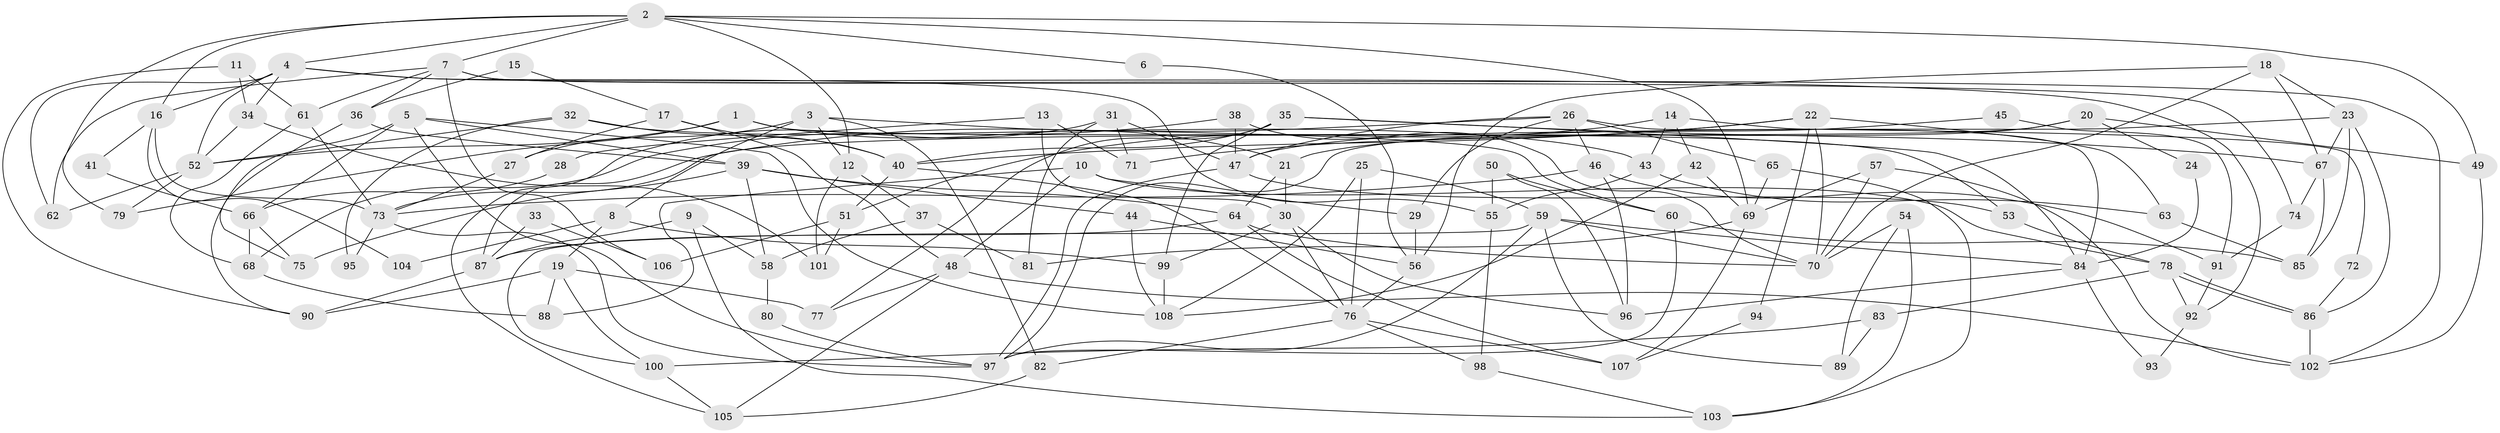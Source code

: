 // Generated by graph-tools (version 1.1) at 2025/11/02/27/25 16:11:16]
// undirected, 108 vertices, 216 edges
graph export_dot {
graph [start="1"]
  node [color=gray90,style=filled];
  1;
  2;
  3;
  4;
  5;
  6;
  7;
  8;
  9;
  10;
  11;
  12;
  13;
  14;
  15;
  16;
  17;
  18;
  19;
  20;
  21;
  22;
  23;
  24;
  25;
  26;
  27;
  28;
  29;
  30;
  31;
  32;
  33;
  34;
  35;
  36;
  37;
  38;
  39;
  40;
  41;
  42;
  43;
  44;
  45;
  46;
  47;
  48;
  49;
  50;
  51;
  52;
  53;
  54;
  55;
  56;
  57;
  58;
  59;
  60;
  61;
  62;
  63;
  64;
  65;
  66;
  67;
  68;
  69;
  70;
  71;
  72;
  73;
  74;
  75;
  76;
  77;
  78;
  79;
  80;
  81;
  82;
  83;
  84;
  85;
  86;
  87;
  88;
  89;
  90;
  91;
  92;
  93;
  94;
  95;
  96;
  97;
  98;
  99;
  100;
  101;
  102;
  103;
  104;
  105;
  106;
  107;
  108;
  1 -- 53;
  1 -- 52;
  1 -- 21;
  1 -- 79;
  2 -- 4;
  2 -- 49;
  2 -- 6;
  2 -- 7;
  2 -- 12;
  2 -- 16;
  2 -- 69;
  2 -- 79;
  3 -- 27;
  3 -- 8;
  3 -- 12;
  3 -- 60;
  3 -- 82;
  4 -- 62;
  4 -- 34;
  4 -- 16;
  4 -- 52;
  4 -- 55;
  4 -- 92;
  5 -- 108;
  5 -- 90;
  5 -- 39;
  5 -- 66;
  5 -- 97;
  6 -- 56;
  7 -- 36;
  7 -- 61;
  7 -- 62;
  7 -- 74;
  7 -- 102;
  7 -- 106;
  8 -- 99;
  8 -- 19;
  8 -- 104;
  9 -- 58;
  9 -- 103;
  9 -- 87;
  10 -- 48;
  10 -- 78;
  10 -- 29;
  10 -- 88;
  11 -- 90;
  11 -- 61;
  11 -- 34;
  12 -- 37;
  12 -- 101;
  13 -- 30;
  13 -- 71;
  13 -- 28;
  14 -- 51;
  14 -- 43;
  14 -- 42;
  14 -- 72;
  15 -- 17;
  15 -- 36;
  16 -- 41;
  16 -- 73;
  16 -- 104;
  17 -- 48;
  17 -- 40;
  17 -- 27;
  18 -- 67;
  18 -- 23;
  18 -- 56;
  18 -- 70;
  19 -- 100;
  19 -- 88;
  19 -- 77;
  19 -- 90;
  20 -- 73;
  20 -- 21;
  20 -- 24;
  20 -- 49;
  21 -- 64;
  21 -- 30;
  22 -- 70;
  22 -- 40;
  22 -- 63;
  22 -- 71;
  22 -- 94;
  23 -- 86;
  23 -- 85;
  23 -- 67;
  23 -- 97;
  24 -- 84;
  25 -- 59;
  25 -- 76;
  25 -- 108;
  26 -- 46;
  26 -- 29;
  26 -- 47;
  26 -- 65;
  26 -- 84;
  26 -- 87;
  27 -- 73;
  28 -- 66;
  29 -- 56;
  30 -- 96;
  30 -- 76;
  30 -- 99;
  31 -- 105;
  31 -- 47;
  31 -- 71;
  31 -- 81;
  32 -- 52;
  32 -- 40;
  32 -- 43;
  32 -- 95;
  33 -- 106;
  33 -- 87;
  34 -- 52;
  34 -- 101;
  35 -- 99;
  35 -- 84;
  35 -- 40;
  35 -- 67;
  35 -- 77;
  36 -- 75;
  36 -- 39;
  37 -- 81;
  37 -- 58;
  38 -- 47;
  38 -- 70;
  38 -- 68;
  39 -- 64;
  39 -- 44;
  39 -- 58;
  39 -- 75;
  40 -- 76;
  40 -- 51;
  41 -- 66;
  42 -- 69;
  42 -- 108;
  43 -- 63;
  43 -- 55;
  44 -- 108;
  44 -- 56;
  45 -- 47;
  45 -- 91;
  46 -- 96;
  46 -- 73;
  46 -- 91;
  47 -- 97;
  47 -- 53;
  48 -- 77;
  48 -- 105;
  48 -- 102;
  49 -- 102;
  50 -- 60;
  50 -- 55;
  50 -- 96;
  51 -- 101;
  51 -- 106;
  52 -- 79;
  52 -- 62;
  53 -- 78;
  54 -- 103;
  54 -- 70;
  54 -- 89;
  55 -- 98;
  56 -- 76;
  57 -- 102;
  57 -- 70;
  57 -- 69;
  58 -- 80;
  59 -- 70;
  59 -- 97;
  59 -- 84;
  59 -- 89;
  59 -- 100;
  60 -- 97;
  60 -- 85;
  61 -- 73;
  61 -- 68;
  63 -- 85;
  64 -- 107;
  64 -- 87;
  64 -- 70;
  65 -- 69;
  65 -- 103;
  66 -- 68;
  66 -- 75;
  67 -- 74;
  67 -- 85;
  68 -- 88;
  69 -- 81;
  69 -- 107;
  72 -- 86;
  73 -- 97;
  73 -- 95;
  74 -- 91;
  76 -- 82;
  76 -- 98;
  76 -- 107;
  78 -- 86;
  78 -- 86;
  78 -- 92;
  78 -- 83;
  80 -- 97;
  82 -- 105;
  83 -- 89;
  83 -- 100;
  84 -- 93;
  84 -- 96;
  86 -- 102;
  87 -- 90;
  91 -- 92;
  92 -- 93;
  94 -- 107;
  98 -- 103;
  99 -- 108;
  100 -- 105;
}
